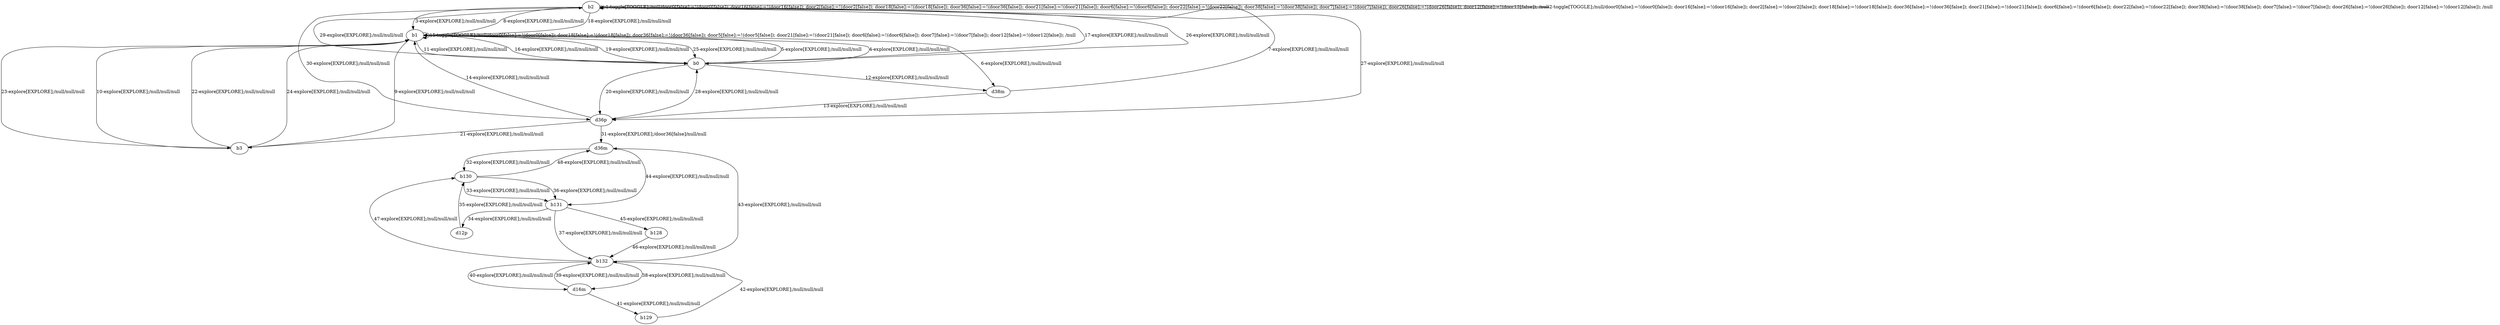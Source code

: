 # Total number of goals covered by this test: 1
# b128 --> b132

digraph g {
"b2" -> "b2" [label = "1-toggle[TOGGLE];/null/door0[false]:=!(door0[false]); door16[false]:=!(door16[false]); door2[false]:=!(door2[false]); door18[false]:=!(door18[false]); door36[false]:=!(door36[false]); door21[false]:=!(door21[false]); door6[false]:=!(door6[false]); door22[false]:=!(door22[false]); door38[false]:=!(door38[false]); door7[false]:=!(door7[false]); door26[false]:=!(door26[false]); door12[false]:=!(door12[false]); /null"];
"b2" -> "b2" [label = "2-toggle[TOGGLE];/null/door0[false]:=!(door0[false]); door16[false]:=!(door16[false]); door2[false]:=!(door2[false]); door18[false]:=!(door18[false]); door36[false]:=!(door36[false]); door21[false]:=!(door21[false]); door6[false]:=!(door6[false]); door22[false]:=!(door22[false]); door38[false]:=!(door38[false]); door7[false]:=!(door7[false]); door26[false]:=!(door26[false]); door12[false]:=!(door12[false]); /null"];
"b2" -> "b1" [label = "3-explore[EXPLORE];/null/null/null"];
"b1" -> "b0" [label = "4-explore[EXPLORE];/null/null/null"];
"b0" -> "b1" [label = "5-explore[EXPLORE];/null/null/null"];
"b1" -> "d38m" [label = "6-explore[EXPLORE];/null/null/null"];
"d38m" -> "b2" [label = "7-explore[EXPLORE];/null/null/null"];
"b2" -> "b1" [label = "8-explore[EXPLORE];/null/null/null"];
"b1" -> "b3" [label = "9-explore[EXPLORE];/null/null/null"];
"b3" -> "b1" [label = "10-explore[EXPLORE];/null/null/null"];
"b1" -> "b0" [label = "11-explore[EXPLORE];/null/null/null"];
"b0" -> "d38m" [label = "12-explore[EXPLORE];/null/null/null"];
"d38m" -> "d36p" [label = "13-explore[EXPLORE];/null/null/null"];
"d36p" -> "b1" [label = "14-explore[EXPLORE];/null/null/null"];
"b1" -> "b1" [label = "15-toggle[TOGGLE];/null/door0[false]:=!(door0[false]); door18[false]:=!(door18[false]); door36[false]:=!(door36[false]); door5[false]:=!(door5[false]); door21[false]:=!(door21[false]); door6[false]:=!(door6[false]); door7[false]:=!(door7[false]); door12[false]:=!(door12[false]); /null"];
"b1" -> "b0" [label = "16-explore[EXPLORE];/null/null/null"];
"b0" -> "b2" [label = "17-explore[EXPLORE];/null/null/null"];
"b2" -> "b1" [label = "18-explore[EXPLORE];/null/null/null"];
"b1" -> "b0" [label = "19-explore[EXPLORE];/null/null/null"];
"b0" -> "d36p" [label = "20-explore[EXPLORE];/null/null/null"];
"d36p" -> "b3" [label = "21-explore[EXPLORE];/null/null/null"];
"b3" -> "b1" [label = "22-explore[EXPLORE];/null/null/null"];
"b1" -> "b3" [label = "23-explore[EXPLORE];/null/null/null"];
"b3" -> "b1" [label = "24-explore[EXPLORE];/null/null/null"];
"b1" -> "b0" [label = "25-explore[EXPLORE];/null/null/null"];
"b0" -> "b2" [label = "26-explore[EXPLORE];/null/null/null"];
"b2" -> "d36p" [label = "27-explore[EXPLORE];/null/null/null"];
"d36p" -> "b0" [label = "28-explore[EXPLORE];/null/null/null"];
"b0" -> "b2" [label = "29-explore[EXPLORE];/null/null/null"];
"b2" -> "d36p" [label = "30-explore[EXPLORE];/null/null/null"];
"d36p" -> "d36m" [label = "31-explore[EXPLORE];/door36[false]/null/null"];
"d36m" -> "b130" [label = "32-explore[EXPLORE];/null/null/null"];
"b130" -> "b131" [label = "33-explore[EXPLORE];/null/null/null"];
"b131" -> "d12p" [label = "34-explore[EXPLORE];/null/null/null"];
"d12p" -> "b130" [label = "35-explore[EXPLORE];/null/null/null"];
"b130" -> "b131" [label = "36-explore[EXPLORE];/null/null/null"];
"b131" -> "b132" [label = "37-explore[EXPLORE];/null/null/null"];
"b132" -> "d16m" [label = "38-explore[EXPLORE];/null/null/null"];
"d16m" -> "b132" [label = "39-explore[EXPLORE];/null/null/null"];
"b132" -> "d16m" [label = "40-explore[EXPLORE];/null/null/null"];
"d16m" -> "b129" [label = "41-explore[EXPLORE];/null/null/null"];
"b129" -> "b132" [label = "42-explore[EXPLORE];/null/null/null"];
"b132" -> "d36m" [label = "43-explore[EXPLORE];/null/null/null"];
"d36m" -> "b131" [label = "44-explore[EXPLORE];/null/null/null"];
"b131" -> "b128" [label = "45-explore[EXPLORE];/null/null/null"];
"b128" -> "b132" [label = "46-explore[EXPLORE];/null/null/null"];
"b132" -> "b130" [label = "47-explore[EXPLORE];/null/null/null"];
"b130" -> "d36m" [label = "48-explore[EXPLORE];/null/null/null"];
}